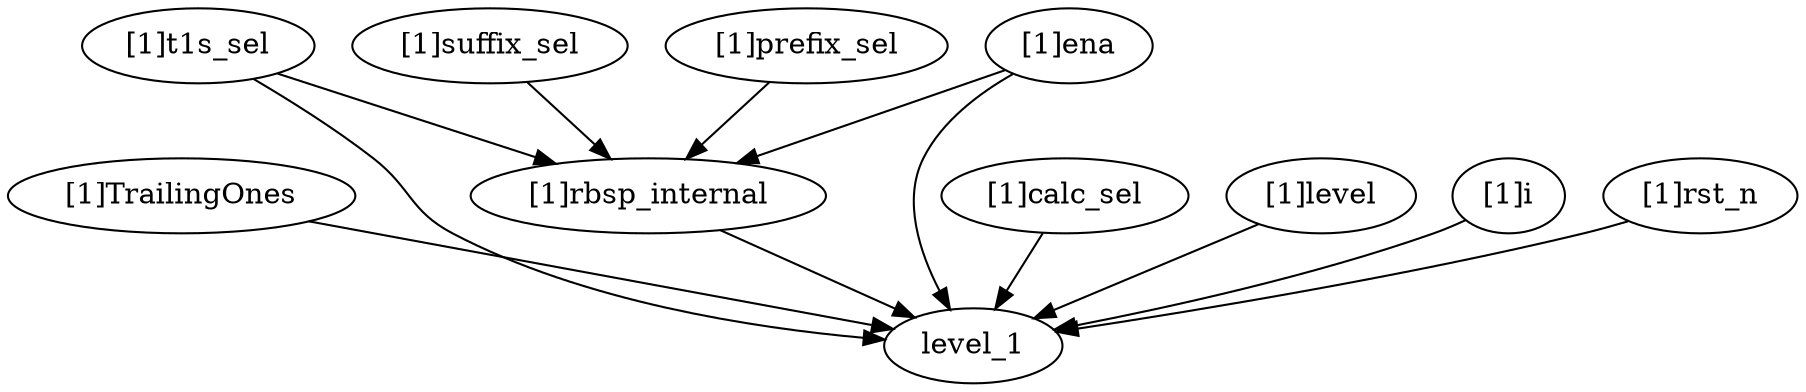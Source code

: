 strict digraph "" {
	"[1]TrailingOnes"	 [complexity=2,
		importance=0.0658363451789,
		rank=0.0329181725894];
	level_1	 [complexity=0,
		importance=0.0234825070237,
		rank=0.0];
	"[1]TrailingOnes" -> level_1;
	"[1]suffix_sel"	 [complexity=10,
		importance=0.223256783509,
		rank=0.0223256783509];
	"[1]rbsp_internal"	 [complexity=6,
		importance=0.102192726189,
		rank=0.0170321210314];
	"[1]suffix_sel" -> "[1]rbsp_internal";
	"[1]t1s_sel"	 [complexity=10,
		importance=0.223256783509,
		rank=0.0223256783509];
	"[1]t1s_sel" -> "[1]rbsp_internal";
	"[1]t1s_sel" -> level_1;
	"[1]ena"	 [complexity=10,
		importance=0.223256783509,
		rank=0.0223256783509];
	"[1]ena" -> "[1]rbsp_internal";
	"[1]ena" -> level_1;
	"[1]calc_sel"	 [complexity=2,
		importance=0.0423538381552,
		rank=0.0211769190776];
	"[1]calc_sel" -> level_1;
	"[1]level"	 [complexity=2,
		importance=0.072501470491,
		rank=0.0362507352455];
	"[1]level" -> level_1;
	"[1]prefix_sel"	 [complexity=10,
		importance=0.223256783509,
		rank=0.0223256783509];
	"[1]prefix_sel" -> "[1]rbsp_internal";
	"[1]i"	 [complexity=2,
		importance=0.112801359226,
		rank=0.0564006796131];
	"[1]i" -> level_1;
	"[1]rst_n"	 [complexity=1,
		importance=0.13628386625,
		rank=0.13628386625];
	"[1]rst_n" -> level_1;
	"[1]rbsp_internal" -> level_1;
}
